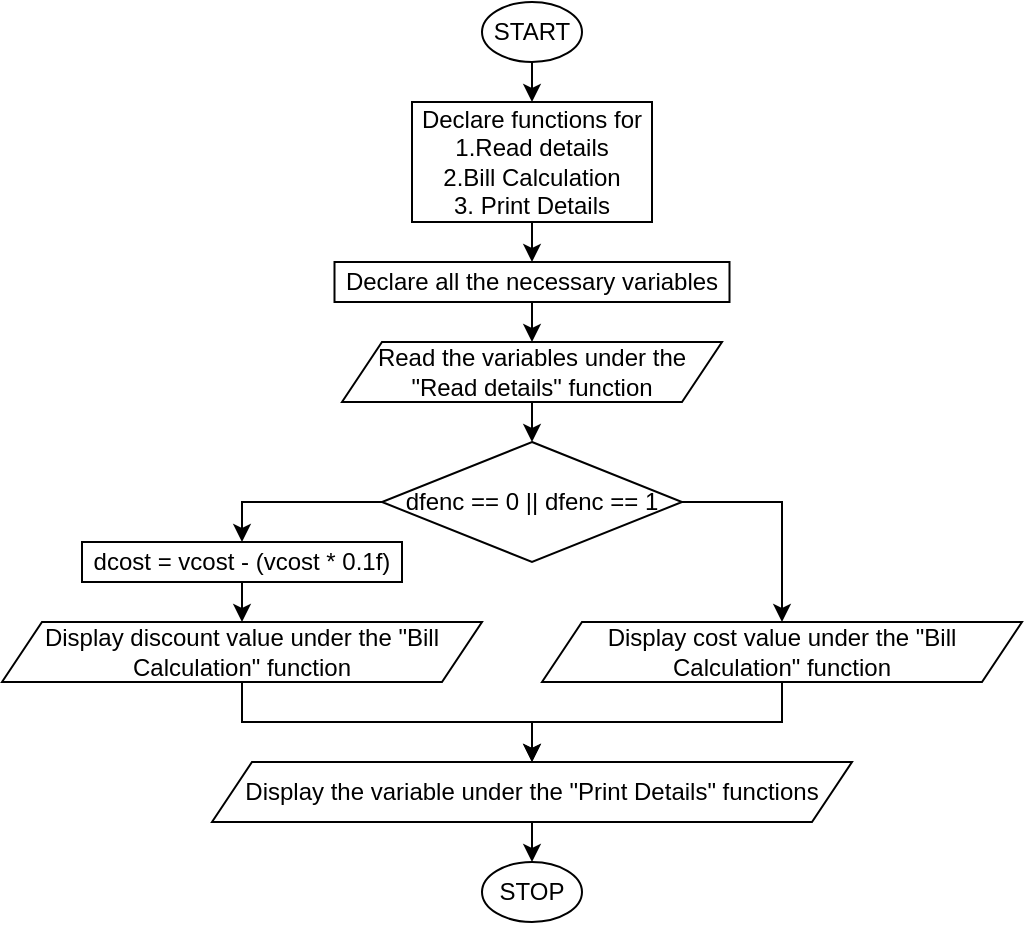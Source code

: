 <mxfile version="15.4.0" type="device"><diagram id="h_aUN4bbj1KtCyhPmpxP" name="Page-1"><mxGraphModel dx="1888" dy="599" grid="1" gridSize="10" guides="1" tooltips="1" connect="1" arrows="1" fold="1" page="1" pageScale="1" pageWidth="850" pageHeight="1100" math="0" shadow="0"><root><mxCell id="0"/><mxCell id="1" parent="0"/><mxCell id="0TawpQ2aM_lMDb79WTB4-11" style="edgeStyle=orthogonalEdgeStyle;rounded=0;orthogonalLoop=1;jettySize=auto;html=1;exitX=0.5;exitY=1;exitDx=0;exitDy=0;entryX=0.5;entryY=0;entryDx=0;entryDy=0;" edge="1" parent="1" source="0TawpQ2aM_lMDb79WTB4-3" target="0TawpQ2aM_lMDb79WTB4-10"><mxGeometry relative="1" as="geometry"/></mxCell><mxCell id="0TawpQ2aM_lMDb79WTB4-3" value="START" style="ellipse;whiteSpace=wrap;html=1;" vertex="1" parent="1"><mxGeometry x="190" y="120" width="50" height="30" as="geometry"/></mxCell><mxCell id="0TawpQ2aM_lMDb79WTB4-13" style="edgeStyle=orthogonalEdgeStyle;rounded=0;orthogonalLoop=1;jettySize=auto;html=1;exitX=0.5;exitY=1;exitDx=0;exitDy=0;entryX=0.5;entryY=0;entryDx=0;entryDy=0;" edge="1" parent="1" source="0TawpQ2aM_lMDb79WTB4-10" target="0TawpQ2aM_lMDb79WTB4-12"><mxGeometry relative="1" as="geometry"/></mxCell><mxCell id="0TawpQ2aM_lMDb79WTB4-10" value="&lt;span&gt;Declare functions for&lt;/span&gt;&lt;br&gt;&lt;span&gt;1.Read details&lt;/span&gt;&lt;br&gt;&lt;span&gt;2.Bill Calculation&lt;/span&gt;&lt;br&gt;&lt;span&gt;3. Print Details&lt;/span&gt;" style="rounded=0;whiteSpace=wrap;html=1;" vertex="1" parent="1"><mxGeometry x="155" y="170" width="120" height="60" as="geometry"/></mxCell><mxCell id="0TawpQ2aM_lMDb79WTB4-15" style="edgeStyle=orthogonalEdgeStyle;rounded=0;orthogonalLoop=1;jettySize=auto;html=1;exitX=0.5;exitY=1;exitDx=0;exitDy=0;entryX=0.5;entryY=0;entryDx=0;entryDy=0;" edge="1" parent="1" source="0TawpQ2aM_lMDb79WTB4-12" target="0TawpQ2aM_lMDb79WTB4-14"><mxGeometry relative="1" as="geometry"/></mxCell><mxCell id="0TawpQ2aM_lMDb79WTB4-12" value="&lt;span&gt;Declare all the necessary variables&lt;/span&gt;" style="rounded=0;whiteSpace=wrap;html=1;" vertex="1" parent="1"><mxGeometry x="116.25" y="250" width="197.5" height="20" as="geometry"/></mxCell><mxCell id="0TawpQ2aM_lMDb79WTB4-18" style="edgeStyle=orthogonalEdgeStyle;rounded=0;orthogonalLoop=1;jettySize=auto;html=1;exitX=0.5;exitY=1;exitDx=0;exitDy=0;entryX=0.5;entryY=0;entryDx=0;entryDy=0;" edge="1" parent="1" source="0TawpQ2aM_lMDb79WTB4-14" target="0TawpQ2aM_lMDb79WTB4-17"><mxGeometry relative="1" as="geometry"/></mxCell><mxCell id="0TawpQ2aM_lMDb79WTB4-14" value="Read the variables under the &quot;Read details&quot; function" style="shape=parallelogram;perimeter=parallelogramPerimeter;whiteSpace=wrap;html=1;fixedSize=1;" vertex="1" parent="1"><mxGeometry x="120" y="290" width="190" height="30" as="geometry"/></mxCell><mxCell id="0TawpQ2aM_lMDb79WTB4-22" style="edgeStyle=orthogonalEdgeStyle;rounded=0;orthogonalLoop=1;jettySize=auto;html=1;exitX=0;exitY=0.5;exitDx=0;exitDy=0;entryX=0.5;entryY=0;entryDx=0;entryDy=0;" edge="1" parent="1" source="0TawpQ2aM_lMDb79WTB4-17" target="0TawpQ2aM_lMDb79WTB4-19"><mxGeometry relative="1" as="geometry"/></mxCell><mxCell id="0TawpQ2aM_lMDb79WTB4-24" style="edgeStyle=orthogonalEdgeStyle;rounded=0;orthogonalLoop=1;jettySize=auto;html=1;exitX=1;exitY=0.5;exitDx=0;exitDy=0;" edge="1" parent="1" source="0TawpQ2aM_lMDb79WTB4-17" target="0TawpQ2aM_lMDb79WTB4-23"><mxGeometry relative="1" as="geometry"/></mxCell><mxCell id="0TawpQ2aM_lMDb79WTB4-17" value="dfenc == 0 || dfenc == 1" style="rhombus;whiteSpace=wrap;html=1;" vertex="1" parent="1"><mxGeometry x="140" y="340" width="150" height="60" as="geometry"/></mxCell><mxCell id="0TawpQ2aM_lMDb79WTB4-21" style="edgeStyle=orthogonalEdgeStyle;rounded=0;orthogonalLoop=1;jettySize=auto;html=1;exitX=0.5;exitY=1;exitDx=0;exitDy=0;entryX=0.5;entryY=0;entryDx=0;entryDy=0;" edge="1" parent="1" source="0TawpQ2aM_lMDb79WTB4-19" target="0TawpQ2aM_lMDb79WTB4-20"><mxGeometry relative="1" as="geometry"/></mxCell><mxCell id="0TawpQ2aM_lMDb79WTB4-19" value="dcost = vcost - (vcost * 0.1f)" style="rounded=0;whiteSpace=wrap;html=1;" vertex="1" parent="1"><mxGeometry x="-10" y="390" width="160" height="20" as="geometry"/></mxCell><mxCell id="0TawpQ2aM_lMDb79WTB4-28" style="edgeStyle=orthogonalEdgeStyle;rounded=0;orthogonalLoop=1;jettySize=auto;html=1;exitX=0.5;exitY=1;exitDx=0;exitDy=0;entryX=0.5;entryY=0;entryDx=0;entryDy=0;" edge="1" parent="1" source="0TawpQ2aM_lMDb79WTB4-20" target="0TawpQ2aM_lMDb79WTB4-25"><mxGeometry relative="1" as="geometry"/></mxCell><mxCell id="0TawpQ2aM_lMDb79WTB4-20" value="&lt;font style=&quot;font-size: 12px&quot;&gt;Display discount value under the &quot;Bill Calculation&quot; function&lt;/font&gt;" style="shape=parallelogram;perimeter=parallelogramPerimeter;whiteSpace=wrap;html=1;fixedSize=1;" vertex="1" parent="1"><mxGeometry x="-50" y="430" width="240" height="30" as="geometry"/></mxCell><mxCell id="0TawpQ2aM_lMDb79WTB4-29" value="" style="edgeStyle=orthogonalEdgeStyle;rounded=0;orthogonalLoop=1;jettySize=auto;html=1;" edge="1" parent="1" source="0TawpQ2aM_lMDb79WTB4-23" target="0TawpQ2aM_lMDb79WTB4-25"><mxGeometry relative="1" as="geometry"/></mxCell><mxCell id="0TawpQ2aM_lMDb79WTB4-23" value="&lt;font style=&quot;font-size: 12px&quot;&gt;Display cost value under the &quot;Bill Calculation&quot; function&lt;/font&gt;" style="shape=parallelogram;perimeter=parallelogramPerimeter;whiteSpace=wrap;html=1;fixedSize=1;" vertex="1" parent="1"><mxGeometry x="220" y="430" width="240" height="30" as="geometry"/></mxCell><mxCell id="0TawpQ2aM_lMDb79WTB4-32" style="edgeStyle=orthogonalEdgeStyle;rounded=0;orthogonalLoop=1;jettySize=auto;html=1;exitX=0.5;exitY=1;exitDx=0;exitDy=0;entryX=0.5;entryY=0;entryDx=0;entryDy=0;" edge="1" parent="1" source="0TawpQ2aM_lMDb79WTB4-25" target="0TawpQ2aM_lMDb79WTB4-31"><mxGeometry relative="1" as="geometry"/></mxCell><mxCell id="0TawpQ2aM_lMDb79WTB4-25" value="Display the variable under the &quot;Print Details&quot; functions" style="shape=parallelogram;perimeter=parallelogramPerimeter;whiteSpace=wrap;html=1;fixedSize=1;" vertex="1" parent="1"><mxGeometry x="55" y="500" width="320" height="30" as="geometry"/></mxCell><mxCell id="0TawpQ2aM_lMDb79WTB4-31" value="STOP" style="ellipse;whiteSpace=wrap;html=1;" vertex="1" parent="1"><mxGeometry x="190" y="550" width="50" height="30" as="geometry"/></mxCell></root></mxGraphModel></diagram></mxfile>